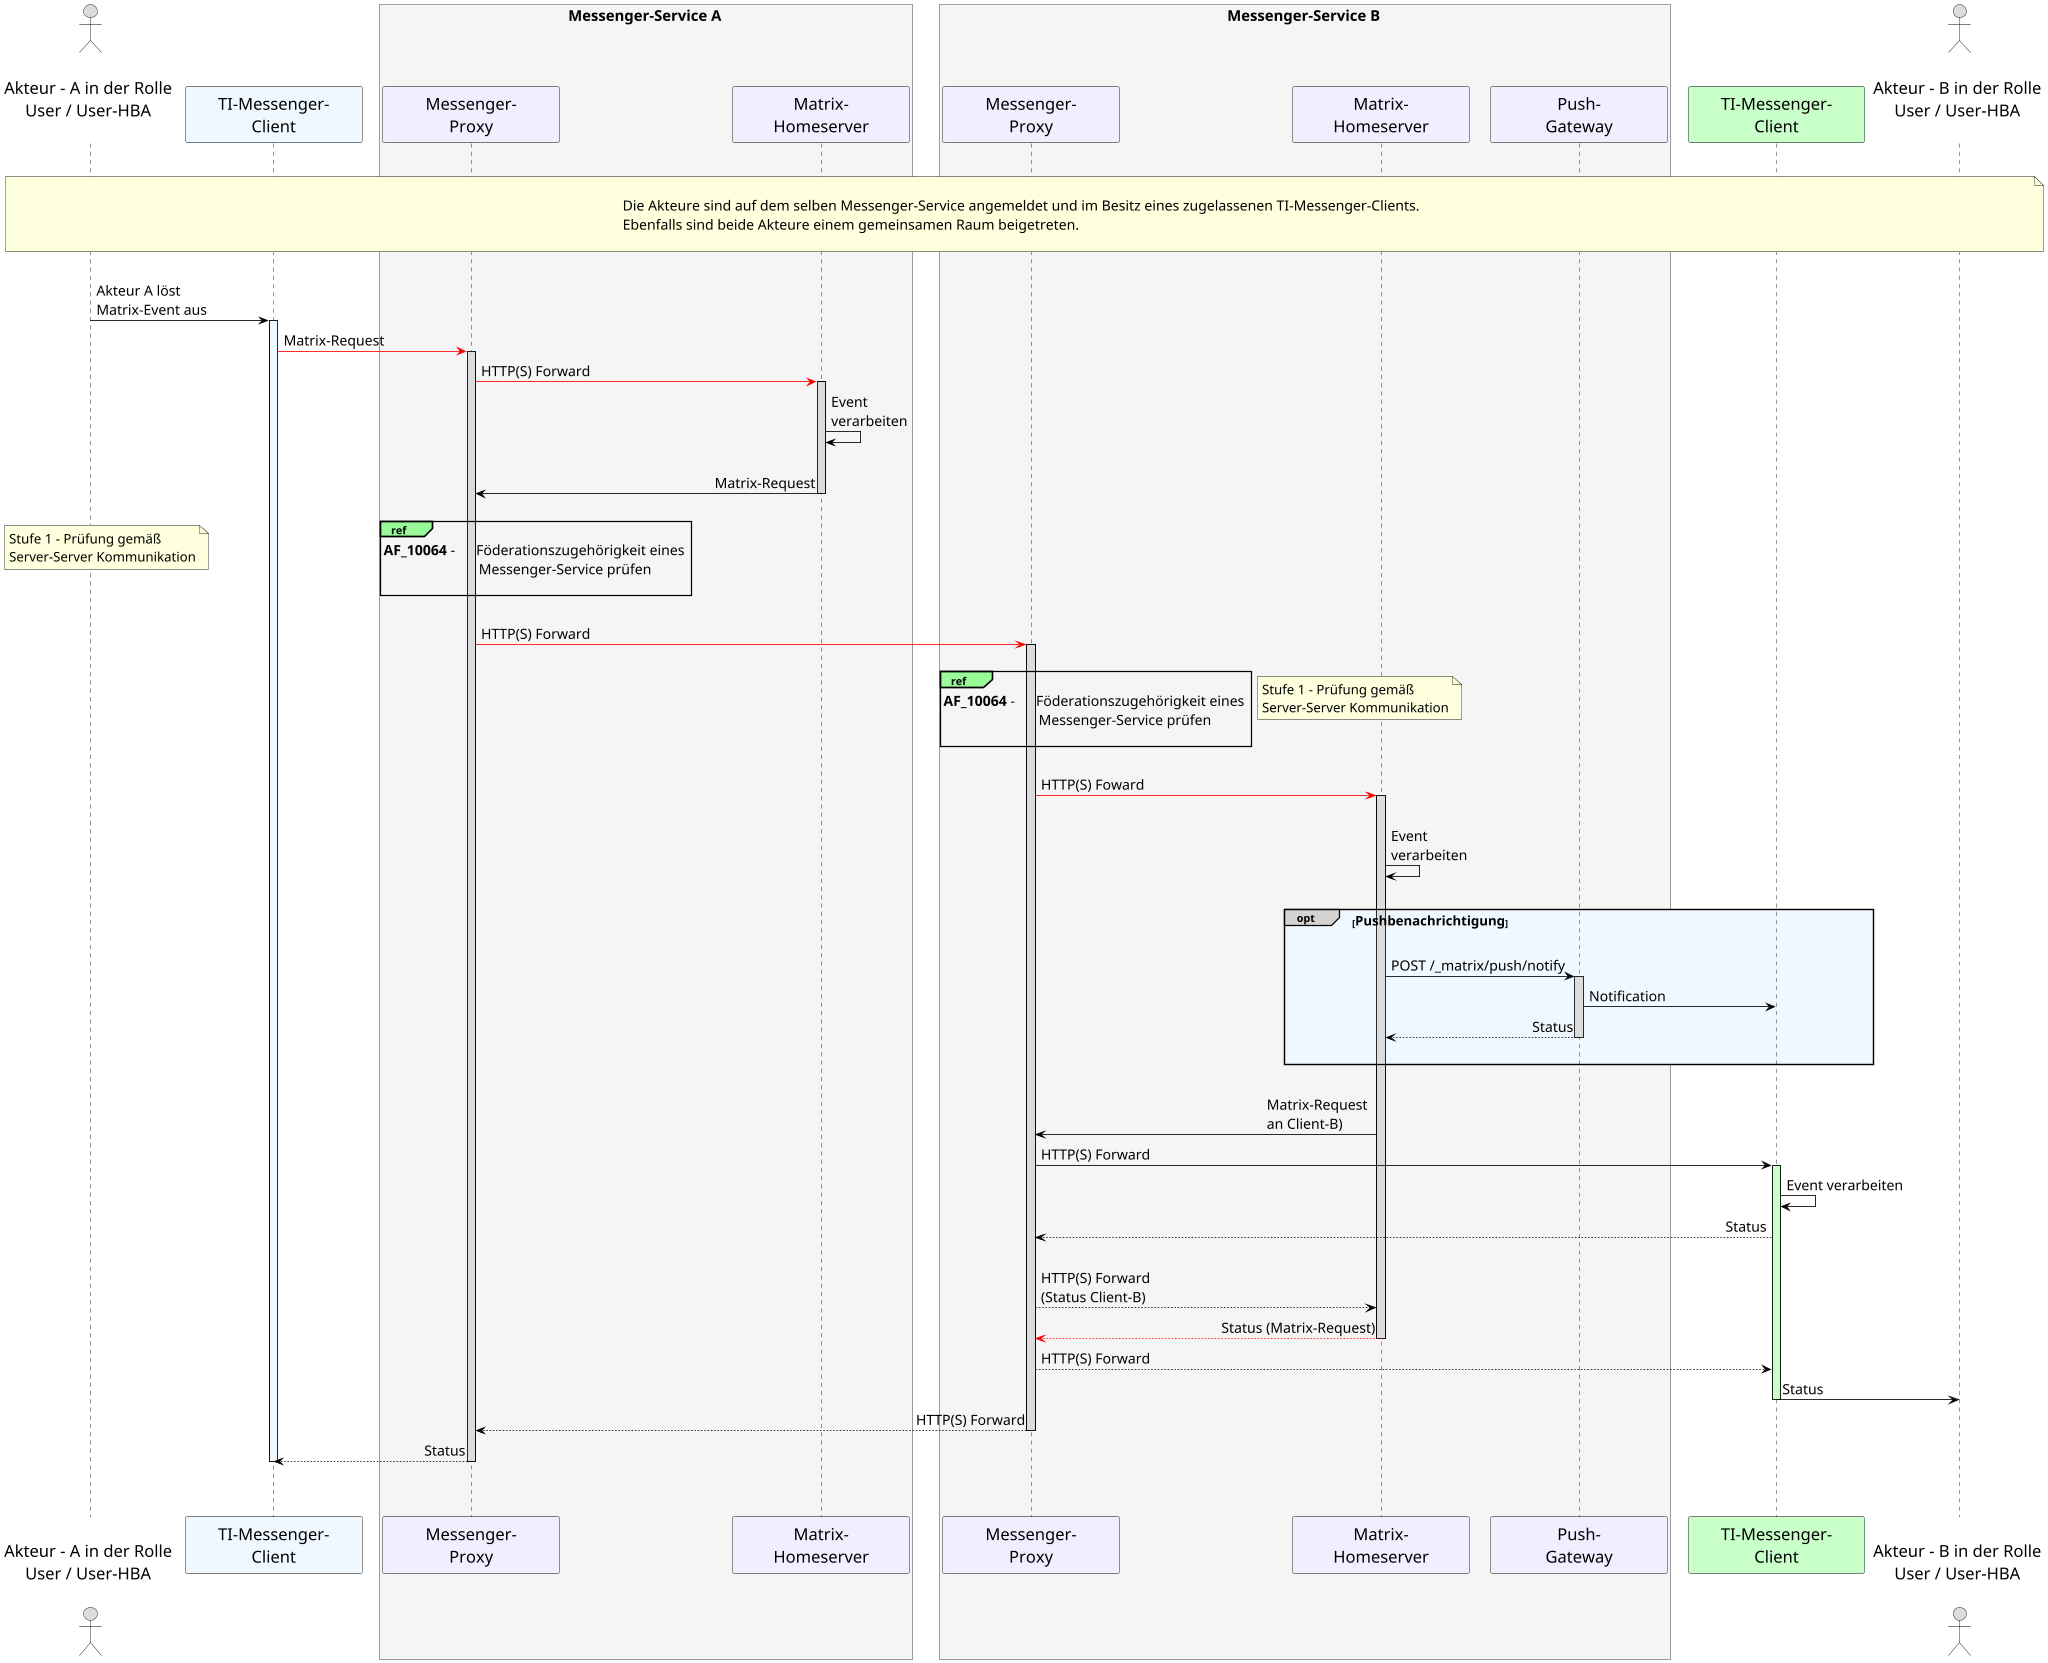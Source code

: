 /' 
# TI-Messenger 1.1
# TI-Messenger-Dienst
# UC - 10062
# Sequence Diagram
# Name: Austausch von Events zwischen Akteuren außerhalb einer Organisation
'/

@startuml
skinparam sequenceMessageAlign direction
skinparam minClassWidth 200
skinparam BoxPadding 15
skinparam sequenceReferenceHeaderBackgroundColor palegreen
scale max 2048 width

skinparam sequence {
ArrowColor black
ArrowFontSize 17
ActorBorderColor black
LifeLineBorderColor black
LifeLineBackgroundColor Gainsboro

ParticipantBorderColor Motivation
ParticipantBackgroundColor Motivation
ParticipantFontName Impact
ParticipantFontSize 20
ParticipantFontColor black
ParticipantBorderColor Black
ParticipantBackgroundColor MOTIVATION

ActorBackgroundColor Gainsboro
ActorFontColor black
ActorFontSize 20
ActorFontName Aapex
}
    actor U1 as "\nAkteur - A in der Rolle\nUser / User-HBA\n"
    participant C1 as "TI-Messenger-\nClient" #AliceBlue
    box <size:18>Messenger-Service A</size> #WhiteSmoke
      participant MP1 as "Messenger-\nProxy"
      participant MH1 as "Matrix-\nHomeserver"
    end box
    box <size:18>Messenger-Service B</size> #WhiteSmoke
    participant MP2 as "Messenger-\nProxy"
    participant MH2 as "Matrix-\nHomeserver"
    participant PG2 as "Push-\nGateway"
    end box
    participant C2 as "TI-Messenger-\nClient" #TECHNOLOGY
    actor U2 as "\nAkteur - B in der Rolle\nUser / User-HBA\n"
    
|||
note over U1, U2: \n<size:17>Die Akteure sind auf dem selben Messenger-Service angemeldet und im Besitz eines zugelassenen TI-Messenger-Clients.</size>\n<size:17>Ebenfalls sind beide Akteure einem gemeinsamen Raum beigetreten.</size>\n
|||

  U1->C1: Akteur A löst\nMatrix-Event aus
    activate C1 #AliceBlue
  C1-[#red]>MP1: Matrix-Request
    activate MP1
  MP1-[#red]>MH1: HTTP(S) Forward
    activate MH1
  MH1->MH1: Event \nverarbeiten
  |||
  MH1->MP1: Matrix-Request
    deactivate MH1
    |||
    ref over MP1, MP1: <size:17>**AF_10064** - \tFöderationszugehörigkeit eines \n<size:17>        \tMessenger-Service prüfen</size>\n 
    note left: <size:16>Stufe 1 - Prüfung gemäß </size>\n<size:16>Server-Server Kommunikation</size>
  |||  
  MP1-[#red]>MP2: HTTP(S) Forward
    activate MP2
  |||
  ref over MP2, MP2: <size:17>**AF_10064** - \tFöderationszugehörigkeit eines \n<size:17>        \tMessenger-Service prüfen</size>\n 
  note right: <size:16>Stufe 1 - Prüfung gemäß </size>\n<size:16>Server-Server Kommunikation</size>
  |||
  MP2-[#red]>MH2: HTTP(S) Foward
  |||

    activate MH2
  MH2->MH2: Event \nverarbeiten
  |||
 
  opt#LightGrey #AliceBlue <size:16>Pushbenachrichtigung</size>
  |||
    MH2->PG2: POST /_matrix/push/notify
      activate PG2
    PG2->C2: Notification
    PG2-->MH2: Status
      deactivate PG2
  |||
  end
  |||

  MH2->MP2: Matrix-Request \nan Client-B)
  MP2->C2: HTTP(S) Forward 
    activate C2 #TECHNOLOGY
  C2->C2: Event verarbeiten

  C2-->MP2: Status
  |||
  MP2-->MH2: HTTP(S) Forward \n(Status Client-B)
  MH2--[#red]>MP2: Status (Matrix-Request)
    deactivate MH2
  MP2-->C2: HTTP(S) Forward
  C2->U2: Status
    deactivate C2
  MP2-->MP1: HTTP(S) Forward
    deactivate MP2
  MP1-->C1: Status
    deactivate MP1
    deactivate C1
  |||
|||
@enduml
